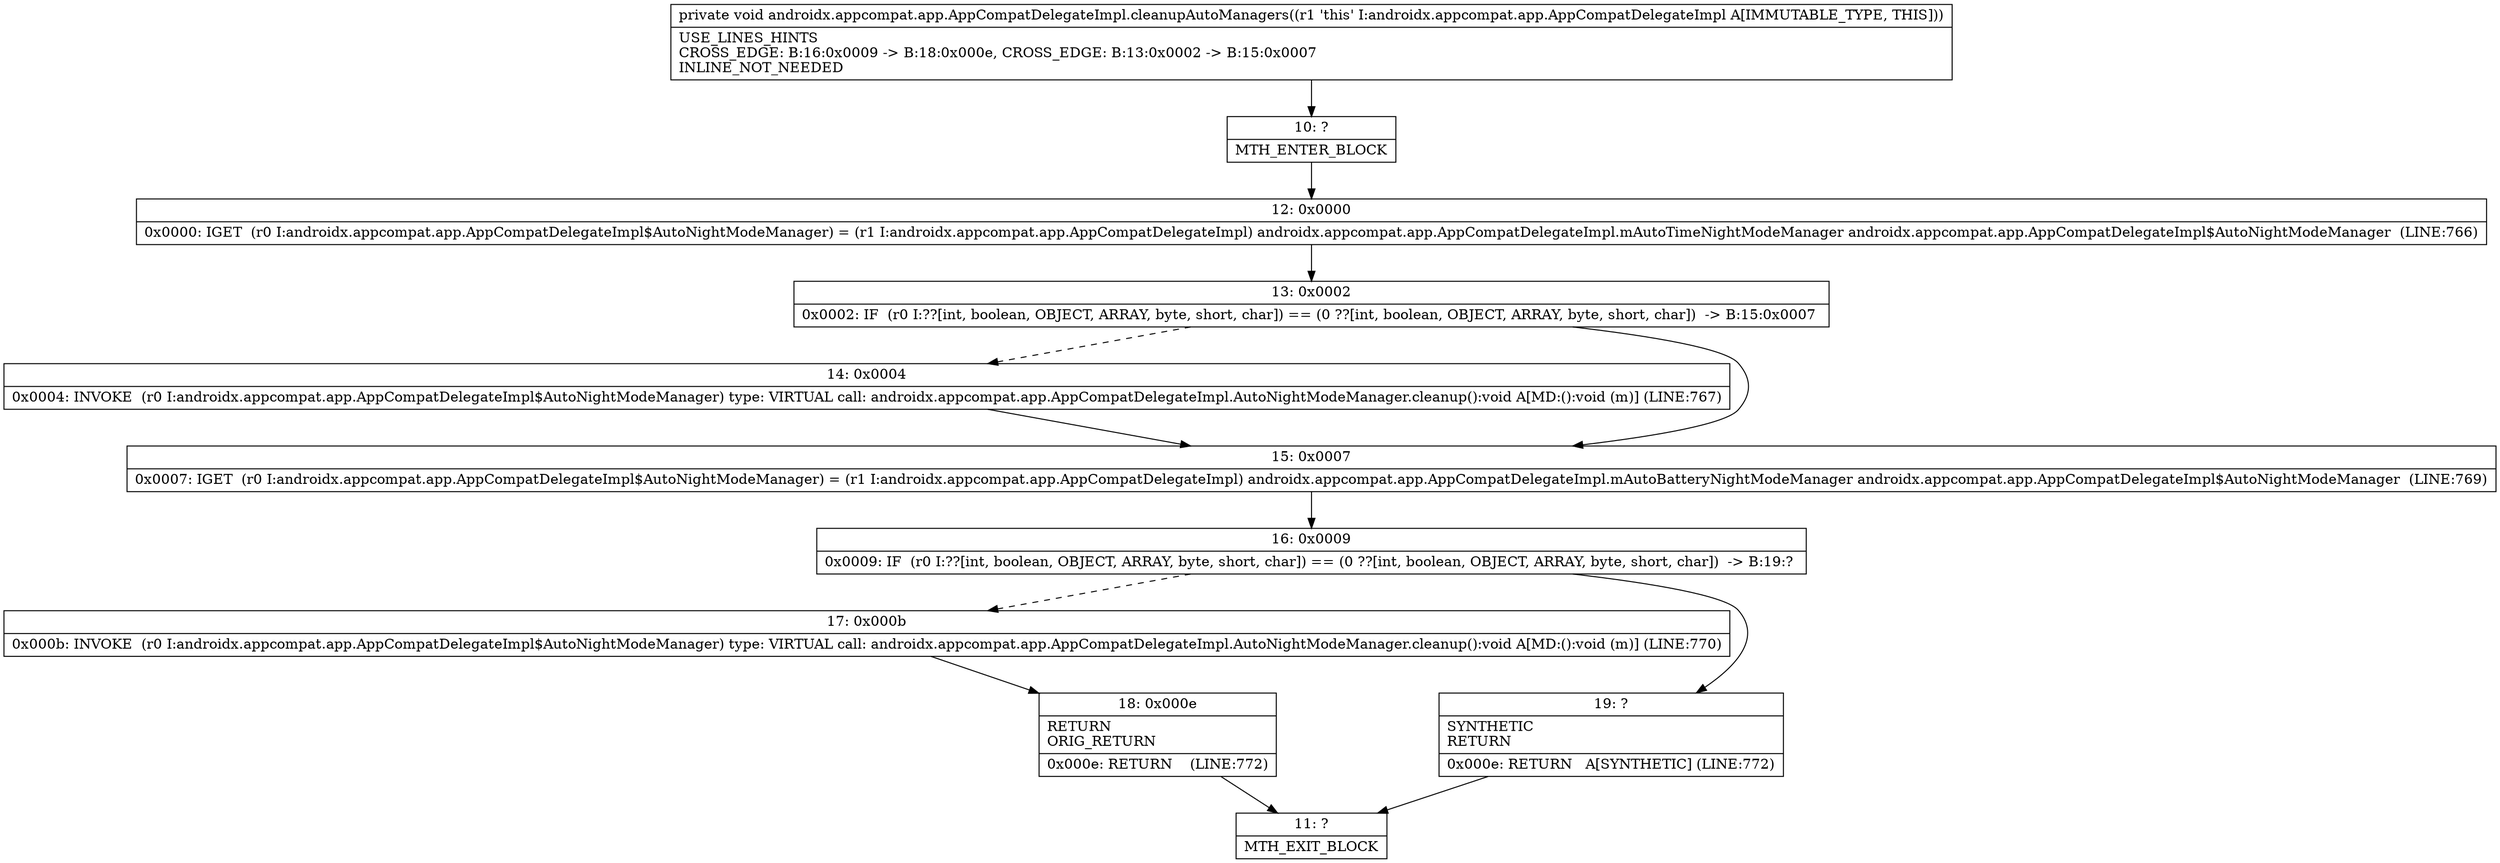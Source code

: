 digraph "CFG forandroidx.appcompat.app.AppCompatDelegateImpl.cleanupAutoManagers()V" {
Node_10 [shape=record,label="{10\:\ ?|MTH_ENTER_BLOCK\l}"];
Node_12 [shape=record,label="{12\:\ 0x0000|0x0000: IGET  (r0 I:androidx.appcompat.app.AppCompatDelegateImpl$AutoNightModeManager) = (r1 I:androidx.appcompat.app.AppCompatDelegateImpl) androidx.appcompat.app.AppCompatDelegateImpl.mAutoTimeNightModeManager androidx.appcompat.app.AppCompatDelegateImpl$AutoNightModeManager  (LINE:766)\l}"];
Node_13 [shape=record,label="{13\:\ 0x0002|0x0002: IF  (r0 I:??[int, boolean, OBJECT, ARRAY, byte, short, char]) == (0 ??[int, boolean, OBJECT, ARRAY, byte, short, char])  \-\> B:15:0x0007 \l}"];
Node_14 [shape=record,label="{14\:\ 0x0004|0x0004: INVOKE  (r0 I:androidx.appcompat.app.AppCompatDelegateImpl$AutoNightModeManager) type: VIRTUAL call: androidx.appcompat.app.AppCompatDelegateImpl.AutoNightModeManager.cleanup():void A[MD:():void (m)] (LINE:767)\l}"];
Node_15 [shape=record,label="{15\:\ 0x0007|0x0007: IGET  (r0 I:androidx.appcompat.app.AppCompatDelegateImpl$AutoNightModeManager) = (r1 I:androidx.appcompat.app.AppCompatDelegateImpl) androidx.appcompat.app.AppCompatDelegateImpl.mAutoBatteryNightModeManager androidx.appcompat.app.AppCompatDelegateImpl$AutoNightModeManager  (LINE:769)\l}"];
Node_16 [shape=record,label="{16\:\ 0x0009|0x0009: IF  (r0 I:??[int, boolean, OBJECT, ARRAY, byte, short, char]) == (0 ??[int, boolean, OBJECT, ARRAY, byte, short, char])  \-\> B:19:? \l}"];
Node_17 [shape=record,label="{17\:\ 0x000b|0x000b: INVOKE  (r0 I:androidx.appcompat.app.AppCompatDelegateImpl$AutoNightModeManager) type: VIRTUAL call: androidx.appcompat.app.AppCompatDelegateImpl.AutoNightModeManager.cleanup():void A[MD:():void (m)] (LINE:770)\l}"];
Node_18 [shape=record,label="{18\:\ 0x000e|RETURN\lORIG_RETURN\l|0x000e: RETURN    (LINE:772)\l}"];
Node_11 [shape=record,label="{11\:\ ?|MTH_EXIT_BLOCK\l}"];
Node_19 [shape=record,label="{19\:\ ?|SYNTHETIC\lRETURN\l|0x000e: RETURN   A[SYNTHETIC] (LINE:772)\l}"];
MethodNode[shape=record,label="{private void androidx.appcompat.app.AppCompatDelegateImpl.cleanupAutoManagers((r1 'this' I:androidx.appcompat.app.AppCompatDelegateImpl A[IMMUTABLE_TYPE, THIS]))  | USE_LINES_HINTS\lCROSS_EDGE: B:16:0x0009 \-\> B:18:0x000e, CROSS_EDGE: B:13:0x0002 \-\> B:15:0x0007\lINLINE_NOT_NEEDED\l}"];
MethodNode -> Node_10;Node_10 -> Node_12;
Node_12 -> Node_13;
Node_13 -> Node_14[style=dashed];
Node_13 -> Node_15;
Node_14 -> Node_15;
Node_15 -> Node_16;
Node_16 -> Node_17[style=dashed];
Node_16 -> Node_19;
Node_17 -> Node_18;
Node_18 -> Node_11;
Node_19 -> Node_11;
}

